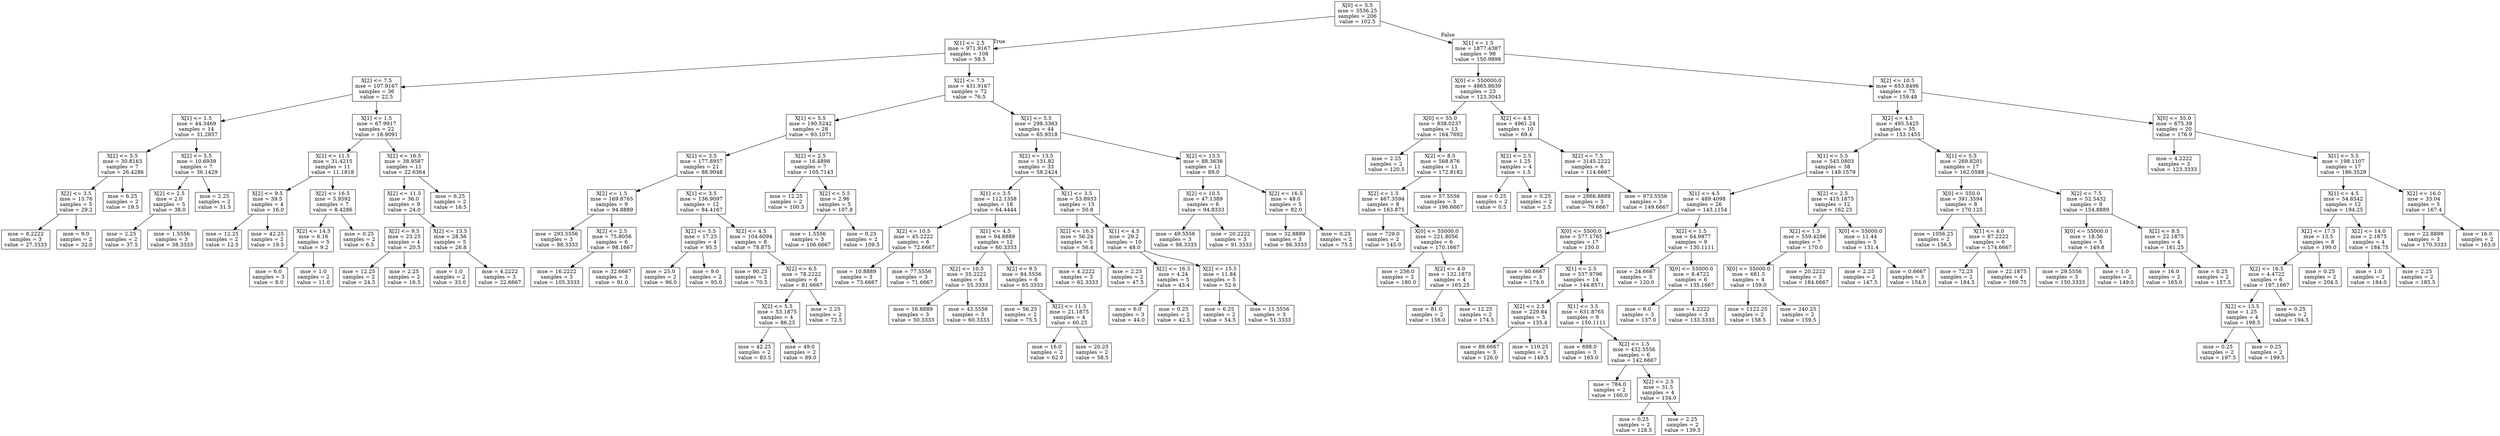 digraph Tree {
node [shape=box] ;
0 [label="X[0] <= 5.5\nmse = 3536.25\nsamples = 206\nvalue = 102.5"] ;
1 [label="X[1] <= 2.5\nmse = 971.9167\nsamples = 108\nvalue = 58.5"] ;
0 -> 1 [labeldistance=2.5, labelangle=45, headlabel="True"] ;
2 [label="X[2] <= 7.5\nmse = 107.9167\nsamples = 36\nvalue = 22.5"] ;
1 -> 2 ;
3 [label="X[1] <= 1.5\nmse = 44.3469\nsamples = 14\nvalue = 31.2857"] ;
2 -> 3 ;
4 [label="X[2] <= 5.5\nmse = 30.8163\nsamples = 7\nvalue = 26.4286"] ;
3 -> 4 ;
5 [label="X[2] <= 3.5\nmse = 13.76\nsamples = 5\nvalue = 29.2"] ;
4 -> 5 ;
6 [label="mse = 8.2222\nsamples = 3\nvalue = 27.3333"] ;
5 -> 6 ;
7 [label="mse = 9.0\nsamples = 2\nvalue = 32.0"] ;
5 -> 7 ;
8 [label="mse = 6.25\nsamples = 2\nvalue = 19.5"] ;
4 -> 8 ;
9 [label="X[2] <= 5.5\nmse = 10.6939\nsamples = 7\nvalue = 36.1429"] ;
3 -> 9 ;
10 [label="X[2] <= 2.5\nmse = 2.0\nsamples = 5\nvalue = 38.0"] ;
9 -> 10 ;
11 [label="mse = 2.25\nsamples = 2\nvalue = 37.5"] ;
10 -> 11 ;
12 [label="mse = 1.5556\nsamples = 3\nvalue = 38.3333"] ;
10 -> 12 ;
13 [label="mse = 2.25\nsamples = 2\nvalue = 31.5"] ;
9 -> 13 ;
14 [label="X[1] <= 1.5\nmse = 67.9917\nsamples = 22\nvalue = 16.9091"] ;
2 -> 14 ;
15 [label="X[2] <= 11.5\nmse = 31.4215\nsamples = 11\nvalue = 11.1818"] ;
14 -> 15 ;
16 [label="X[2] <= 9.5\nmse = 39.5\nsamples = 4\nvalue = 16.0"] ;
15 -> 16 ;
17 [label="mse = 12.25\nsamples = 2\nvalue = 12.5"] ;
16 -> 17 ;
18 [label="mse = 42.25\nsamples = 2\nvalue = 19.5"] ;
16 -> 18 ;
19 [label="X[2] <= 16.5\nmse = 5.9592\nsamples = 7\nvalue = 8.4286"] ;
15 -> 19 ;
20 [label="X[2] <= 14.5\nmse = 6.16\nsamples = 5\nvalue = 9.2"] ;
19 -> 20 ;
21 [label="mse = 6.0\nsamples = 3\nvalue = 8.0"] ;
20 -> 21 ;
22 [label="mse = 1.0\nsamples = 2\nvalue = 11.0"] ;
20 -> 22 ;
23 [label="mse = 0.25\nsamples = 2\nvalue = 6.5"] ;
19 -> 23 ;
24 [label="X[2] <= 16.5\nmse = 38.9587\nsamples = 11\nvalue = 22.6364"] ;
14 -> 24 ;
25 [label="X[2] <= 11.5\nmse = 36.0\nsamples = 9\nvalue = 24.0"] ;
24 -> 25 ;
26 [label="X[2] <= 9.5\nmse = 23.25\nsamples = 4\nvalue = 20.5"] ;
25 -> 26 ;
27 [label="mse = 12.25\nsamples = 2\nvalue = 24.5"] ;
26 -> 27 ;
28 [label="mse = 2.25\nsamples = 2\nvalue = 16.5"] ;
26 -> 28 ;
29 [label="X[2] <= 13.5\nmse = 28.56\nsamples = 5\nvalue = 26.8"] ;
25 -> 29 ;
30 [label="mse = 1.0\nsamples = 2\nvalue = 33.0"] ;
29 -> 30 ;
31 [label="mse = 4.2222\nsamples = 3\nvalue = 22.6667"] ;
29 -> 31 ;
32 [label="mse = 6.25\nsamples = 2\nvalue = 16.5"] ;
24 -> 32 ;
33 [label="X[2] <= 7.5\nmse = 431.9167\nsamples = 72\nvalue = 76.5"] ;
1 -> 33 ;
34 [label="X[1] <= 5.5\nmse = 190.5242\nsamples = 28\nvalue = 93.1071"] ;
33 -> 34 ;
35 [label="X[2] <= 3.5\nmse = 177.8957\nsamples = 21\nvalue = 88.9048"] ;
34 -> 35 ;
36 [label="X[2] <= 1.5\nmse = 169.8765\nsamples = 9\nvalue = 94.8889"] ;
35 -> 36 ;
37 [label="mse = 293.5556\nsamples = 3\nvalue = 88.3333"] ;
36 -> 37 ;
38 [label="X[2] <= 2.5\nmse = 75.8056\nsamples = 6\nvalue = 98.1667"] ;
36 -> 38 ;
39 [label="mse = 16.2222\nsamples = 3\nvalue = 105.3333"] ;
38 -> 39 ;
40 [label="mse = 32.6667\nsamples = 3\nvalue = 91.0"] ;
38 -> 40 ;
41 [label="X[1] <= 3.5\nmse = 136.9097\nsamples = 12\nvalue = 84.4167"] ;
35 -> 41 ;
42 [label="X[2] <= 5.5\nmse = 17.25\nsamples = 4\nvalue = 95.5"] ;
41 -> 42 ;
43 [label="mse = 25.0\nsamples = 2\nvalue = 96.0"] ;
42 -> 43 ;
44 [label="mse = 9.0\nsamples = 2\nvalue = 95.0"] ;
42 -> 44 ;
45 [label="X[2] <= 4.5\nmse = 104.6094\nsamples = 8\nvalue = 78.875"] ;
41 -> 45 ;
46 [label="mse = 90.25\nsamples = 2\nvalue = 70.5"] ;
45 -> 46 ;
47 [label="X[2] <= 6.5\nmse = 78.2222\nsamples = 6\nvalue = 81.6667"] ;
45 -> 47 ;
48 [label="X[2] <= 5.5\nmse = 53.1875\nsamples = 4\nvalue = 86.25"] ;
47 -> 48 ;
49 [label="mse = 42.25\nsamples = 2\nvalue = 83.5"] ;
48 -> 49 ;
50 [label="mse = 49.0\nsamples = 2\nvalue = 89.0"] ;
48 -> 50 ;
51 [label="mse = 2.25\nsamples = 2\nvalue = 72.5"] ;
47 -> 51 ;
52 [label="X[2] <= 2.5\nmse = 16.4898\nsamples = 7\nvalue = 105.7143"] ;
34 -> 52 ;
53 [label="mse = 12.25\nsamples = 2\nvalue = 100.5"] ;
52 -> 53 ;
54 [label="X[2] <= 5.5\nmse = 2.96\nsamples = 5\nvalue = 107.8"] ;
52 -> 54 ;
55 [label="mse = 1.5556\nsamples = 3\nvalue = 106.6667"] ;
54 -> 55 ;
56 [label="mse = 0.25\nsamples = 2\nvalue = 109.5"] ;
54 -> 56 ;
57 [label="X[1] <= 5.5\nmse = 298.3363\nsamples = 44\nvalue = 65.9318"] ;
33 -> 57 ;
58 [label="X[2] <= 13.5\nmse = 131.82\nsamples = 33\nvalue = 58.2424"] ;
57 -> 58 ;
59 [label="X[1] <= 3.5\nmse = 112.1358\nsamples = 18\nvalue = 64.4444"] ;
58 -> 59 ;
60 [label="X[2] <= 10.5\nmse = 45.2222\nsamples = 6\nvalue = 72.6667"] ;
59 -> 60 ;
61 [label="mse = 10.8889\nsamples = 3\nvalue = 73.6667"] ;
60 -> 61 ;
62 [label="mse = 77.5556\nsamples = 3\nvalue = 71.6667"] ;
60 -> 62 ;
63 [label="X[1] <= 4.5\nmse = 94.8889\nsamples = 12\nvalue = 60.3333"] ;
59 -> 63 ;
64 [label="X[2] <= 10.5\nmse = 55.2222\nsamples = 6\nvalue = 55.3333"] ;
63 -> 64 ;
65 [label="mse = 16.8889\nsamples = 3\nvalue = 50.3333"] ;
64 -> 65 ;
66 [label="mse = 43.5556\nsamples = 3\nvalue = 60.3333"] ;
64 -> 66 ;
67 [label="X[2] <= 9.5\nmse = 84.5556\nsamples = 6\nvalue = 65.3333"] ;
63 -> 67 ;
68 [label="mse = 56.25\nsamples = 2\nvalue = 75.5"] ;
67 -> 68 ;
69 [label="X[2] <= 11.5\nmse = 21.1875\nsamples = 4\nvalue = 60.25"] ;
67 -> 69 ;
70 [label="mse = 16.0\nsamples = 2\nvalue = 62.0"] ;
69 -> 70 ;
71 [label="mse = 20.25\nsamples = 2\nvalue = 58.5"] ;
69 -> 71 ;
72 [label="X[1] <= 3.5\nmse = 53.8933\nsamples = 15\nvalue = 50.8"] ;
58 -> 72 ;
73 [label="X[2] <= 16.5\nmse = 56.24\nsamples = 5\nvalue = 56.4"] ;
72 -> 73 ;
74 [label="mse = 4.2222\nsamples = 3\nvalue = 62.3333"] ;
73 -> 74 ;
75 [label="mse = 2.25\nsamples = 2\nvalue = 47.5"] ;
73 -> 75 ;
76 [label="X[1] <= 4.5\nmse = 29.2\nsamples = 10\nvalue = 48.0"] ;
72 -> 76 ;
77 [label="X[2] <= 16.5\nmse = 4.24\nsamples = 5\nvalue = 43.4"] ;
76 -> 77 ;
78 [label="mse = 6.0\nsamples = 3\nvalue = 44.0"] ;
77 -> 78 ;
79 [label="mse = 0.25\nsamples = 2\nvalue = 42.5"] ;
77 -> 79 ;
80 [label="X[2] <= 15.5\nmse = 11.84\nsamples = 5\nvalue = 52.6"] ;
76 -> 80 ;
81 [label="mse = 6.25\nsamples = 2\nvalue = 54.5"] ;
80 -> 81 ;
82 [label="mse = 11.5556\nsamples = 3\nvalue = 51.3333"] ;
80 -> 82 ;
83 [label="X[2] <= 13.5\nmse = 88.3636\nsamples = 11\nvalue = 89.0"] ;
57 -> 83 ;
84 [label="X[2] <= 10.5\nmse = 47.1389\nsamples = 6\nvalue = 94.8333"] ;
83 -> 84 ;
85 [label="mse = 49.5556\nsamples = 3\nvalue = 98.3333"] ;
84 -> 85 ;
86 [label="mse = 20.2222\nsamples = 3\nvalue = 91.3333"] ;
84 -> 86 ;
87 [label="X[2] <= 16.5\nmse = 48.0\nsamples = 5\nvalue = 82.0"] ;
83 -> 87 ;
88 [label="mse = 32.8889\nsamples = 3\nvalue = 86.3333"] ;
87 -> 88 ;
89 [label="mse = 0.25\nsamples = 2\nvalue = 75.5"] ;
87 -> 89 ;
90 [label="X[1] <= 1.5\nmse = 1877.4387\nsamples = 98\nvalue = 150.9898"] ;
0 -> 90 [labeldistance=2.5, labelangle=-45, headlabel="False"] ;
91 [label="X[0] <= 550000.0\nmse = 4865.8639\nsamples = 23\nvalue = 123.3043"] ;
90 -> 91 ;
92 [label="X[0] <= 55.0\nmse = 838.0237\nsamples = 13\nvalue = 164.7692"] ;
91 -> 92 ;
93 [label="mse = 2.25\nsamples = 2\nvalue = 120.5"] ;
92 -> 93 ;
94 [label="X[2] <= 8.5\nmse = 568.876\nsamples = 11\nvalue = 172.8182"] ;
92 -> 94 ;
95 [label="X[2] <= 1.5\nmse = 467.3594\nsamples = 8\nvalue = 163.875"] ;
94 -> 95 ;
96 [label="mse = 729.0\nsamples = 2\nvalue = 145.0"] ;
95 -> 96 ;
97 [label="X[0] <= 55000.0\nmse = 221.8056\nsamples = 6\nvalue = 170.1667"] ;
95 -> 97 ;
98 [label="mse = 256.0\nsamples = 2\nvalue = 180.0"] ;
97 -> 98 ;
99 [label="X[2] <= 4.0\nmse = 132.1875\nsamples = 4\nvalue = 165.25"] ;
97 -> 99 ;
100 [label="mse = 81.0\nsamples = 2\nvalue = 156.0"] ;
99 -> 100 ;
101 [label="mse = 12.25\nsamples = 2\nvalue = 174.5"] ;
99 -> 101 ;
102 [label="mse = 57.5556\nsamples = 3\nvalue = 196.6667"] ;
94 -> 102 ;
103 [label="X[2] <= 4.5\nmse = 4961.24\nsamples = 10\nvalue = 69.4"] ;
91 -> 103 ;
104 [label="X[2] <= 2.5\nmse = 1.25\nsamples = 4\nvalue = 1.5"] ;
103 -> 104 ;
105 [label="mse = 0.25\nsamples = 2\nvalue = 0.5"] ;
104 -> 105 ;
106 [label="mse = 0.25\nsamples = 2\nvalue = 2.5"] ;
104 -> 106 ;
107 [label="X[2] <= 7.5\nmse = 3145.2222\nsamples = 6\nvalue = 114.6667"] ;
103 -> 107 ;
108 [label="mse = 2866.8889\nsamples = 3\nvalue = 79.6667"] ;
107 -> 108 ;
109 [label="mse = 973.5556\nsamples = 3\nvalue = 149.6667"] ;
107 -> 109 ;
110 [label="X[2] <= 10.5\nmse = 653.8496\nsamples = 75\nvalue = 159.48"] ;
90 -> 110 ;
111 [label="X[2] <= 4.5\nmse = 495.5425\nsamples = 55\nvalue = 153.1455"] ;
110 -> 111 ;
112 [label="X[1] <= 5.5\nmse = 545.0803\nsamples = 38\nvalue = 149.1579"] ;
111 -> 112 ;
113 [label="X[1] <= 4.5\nmse = 489.4098\nsamples = 26\nvalue = 143.1154"] ;
112 -> 113 ;
114 [label="X[0] <= 5500.0\nmse = 577.1765\nsamples = 17\nvalue = 150.0"] ;
113 -> 114 ;
115 [label="mse = 60.6667\nsamples = 3\nvalue = 174.0"] ;
114 -> 115 ;
116 [label="X[1] <= 2.5\nmse = 537.9796\nsamples = 14\nvalue = 144.8571"] ;
114 -> 116 ;
117 [label="X[2] <= 2.5\nmse = 229.84\nsamples = 5\nvalue = 135.4"] ;
116 -> 117 ;
118 [label="mse = 88.6667\nsamples = 3\nvalue = 126.0"] ;
117 -> 118 ;
119 [label="mse = 110.25\nsamples = 2\nvalue = 149.5"] ;
117 -> 119 ;
120 [label="X[1] <= 3.5\nmse = 631.8765\nsamples = 9\nvalue = 150.1111"] ;
116 -> 120 ;
121 [label="mse = 698.0\nsamples = 3\nvalue = 165.0"] ;
120 -> 121 ;
122 [label="X[2] <= 1.5\nmse = 432.5556\nsamples = 6\nvalue = 142.6667"] ;
120 -> 122 ;
123 [label="mse = 784.0\nsamples = 2\nvalue = 160.0"] ;
122 -> 123 ;
124 [label="X[2] <= 2.5\nmse = 31.5\nsamples = 4\nvalue = 134.0"] ;
122 -> 124 ;
125 [label="mse = 0.25\nsamples = 2\nvalue = 128.5"] ;
124 -> 125 ;
126 [label="mse = 2.25\nsamples = 2\nvalue = 139.5"] ;
124 -> 126 ;
127 [label="X[2] <= 1.5\nmse = 64.9877\nsamples = 9\nvalue = 130.1111"] ;
113 -> 127 ;
128 [label="mse = 24.6667\nsamples = 3\nvalue = 120.0"] ;
127 -> 128 ;
129 [label="X[0] <= 55000.0\nmse = 8.4722\nsamples = 6\nvalue = 135.1667"] ;
127 -> 129 ;
130 [label="mse = 6.0\nsamples = 3\nvalue = 137.0"] ;
129 -> 130 ;
131 [label="mse = 4.2222\nsamples = 3\nvalue = 133.3333"] ;
129 -> 131 ;
132 [label="X[2] <= 2.5\nmse = 415.1875\nsamples = 12\nvalue = 162.25"] ;
112 -> 132 ;
133 [label="X[2] <= 1.5\nmse = 559.4286\nsamples = 7\nvalue = 170.0"] ;
132 -> 133 ;
134 [label="X[0] <= 55000.0\nmse = 681.5\nsamples = 4\nvalue = 159.0"] ;
133 -> 134 ;
135 [label="mse = 1122.25\nsamples = 2\nvalue = 158.5"] ;
134 -> 135 ;
136 [label="mse = 240.25\nsamples = 2\nvalue = 159.5"] ;
134 -> 136 ;
137 [label="mse = 20.2222\nsamples = 3\nvalue = 184.6667"] ;
133 -> 137 ;
138 [label="X[0] <= 55000.0\nmse = 11.44\nsamples = 5\nvalue = 151.4"] ;
132 -> 138 ;
139 [label="mse = 2.25\nsamples = 2\nvalue = 147.5"] ;
138 -> 139 ;
140 [label="mse = 0.6667\nsamples = 3\nvalue = 154.0"] ;
138 -> 140 ;
141 [label="X[1] <= 5.5\nmse = 269.8201\nsamples = 17\nvalue = 162.0588"] ;
111 -> 141 ;
142 [label="X[0] <= 550.0\nmse = 391.3594\nsamples = 8\nvalue = 170.125"] ;
141 -> 142 ;
143 [label="mse = 1056.25\nsamples = 2\nvalue = 156.5"] ;
142 -> 143 ;
144 [label="X[1] <= 4.0\nmse = 87.2222\nsamples = 6\nvalue = 174.6667"] ;
142 -> 144 ;
145 [label="mse = 72.25\nsamples = 2\nvalue = 184.5"] ;
144 -> 145 ;
146 [label="mse = 22.1875\nsamples = 4\nvalue = 169.75"] ;
144 -> 146 ;
147 [label="X[2] <= 7.5\nmse = 52.5432\nsamples = 9\nvalue = 154.8889"] ;
141 -> 147 ;
148 [label="X[0] <= 55000.0\nmse = 18.56\nsamples = 5\nvalue = 149.8"] ;
147 -> 148 ;
149 [label="mse = 29.5556\nsamples = 3\nvalue = 150.3333"] ;
148 -> 149 ;
150 [label="mse = 1.0\nsamples = 2\nvalue = 149.0"] ;
148 -> 150 ;
151 [label="X[2] <= 8.5\nmse = 22.1875\nsamples = 4\nvalue = 161.25"] ;
147 -> 151 ;
152 [label="mse = 16.0\nsamples = 2\nvalue = 165.0"] ;
151 -> 152 ;
153 [label="mse = 0.25\nsamples = 2\nvalue = 157.5"] ;
151 -> 153 ;
154 [label="X[0] <= 55.0\nmse = 675.39\nsamples = 20\nvalue = 176.9"] ;
110 -> 154 ;
155 [label="mse = 4.2222\nsamples = 3\nvalue = 123.3333"] ;
154 -> 155 ;
156 [label="X[1] <= 5.5\nmse = 198.1107\nsamples = 17\nvalue = 186.3529"] ;
154 -> 156 ;
157 [label="X[1] <= 4.5\nmse = 54.8542\nsamples = 12\nvalue = 194.25"] ;
156 -> 157 ;
158 [label="X[2] <= 17.5\nmse = 13.5\nsamples = 8\nvalue = 199.0"] ;
157 -> 158 ;
159 [label="X[2] <= 16.5\nmse = 4.4722\nsamples = 6\nvalue = 197.1667"] ;
158 -> 159 ;
160 [label="X[2] <= 13.5\nmse = 1.25\nsamples = 4\nvalue = 198.5"] ;
159 -> 160 ;
161 [label="mse = 0.25\nsamples = 2\nvalue = 197.5"] ;
160 -> 161 ;
162 [label="mse = 0.25\nsamples = 2\nvalue = 199.5"] ;
160 -> 162 ;
163 [label="mse = 0.25\nsamples = 2\nvalue = 194.5"] ;
159 -> 163 ;
164 [label="mse = 0.25\nsamples = 2\nvalue = 204.5"] ;
158 -> 164 ;
165 [label="X[2] <= 14.0\nmse = 2.1875\nsamples = 4\nvalue = 184.75"] ;
157 -> 165 ;
166 [label="mse = 1.0\nsamples = 2\nvalue = 184.0"] ;
165 -> 166 ;
167 [label="mse = 2.25\nsamples = 2\nvalue = 185.5"] ;
165 -> 167 ;
168 [label="X[2] <= 16.0\nmse = 33.04\nsamples = 5\nvalue = 167.4"] ;
156 -> 168 ;
169 [label="mse = 22.8889\nsamples = 3\nvalue = 170.3333"] ;
168 -> 169 ;
170 [label="mse = 16.0\nsamples = 2\nvalue = 163.0"] ;
168 -> 170 ;
}